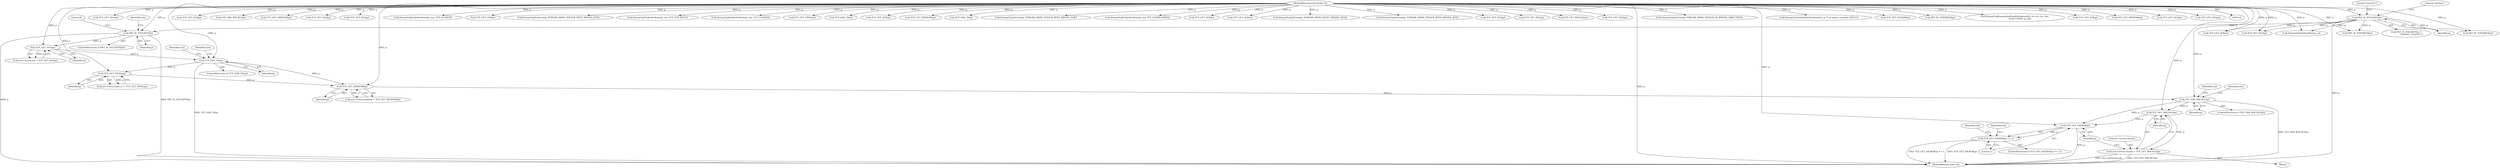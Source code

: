 digraph "0_suricata_843d0b7a10bb45627f94764a6c5d468a24143345_1@pointer" {
"1000798" [label="(Call,TCP_GET_WSCALE(p))"];
"1000784" [label="(Call,TCP_HAS_WSCALE(p))"];
"1000781" [label="(Call,TCP_GET_WINDOW(p))"];
"1000723" [label="(Call,TCP_HAS_TS(p))"];
"1000697" [label="(Call,TCP_GET_SEQ(p))"];
"1000680" [label="(Call,PKT_IS_TOCLIENT(p))"];
"1000142" [label="(Call,PKT_IS_TOCLIENT(p))"];
"1000126" [label="(MethodParameterIn,Packet *p)"];
"1000732" [label="(Call,TCP_GET_TSVAL(p))"];
"1000792" [label="(Call,ssn->server.wscale = TCP_GET_WSCALE(p))"];
"1000816" [label="(Call,TCP_GET_SACKOK(p))"];
"1000815" [label="(Call,TCP_GET_SACKOK(p) == 1)"];
"1000697" [label="(Call,TCP_GET_SEQ(p))"];
"1000145" [label="(Literal,\"toserver\")"];
"1000889" [label="(Call,TCP_GET_SEQ(p))"];
"1000903" [label="(Call,TCP_GET_SEQ(p))"];
"1000818" [label="(Literal,1)"];
"1000698" [label="(Identifier,p)"];
"1000789" [label="(Identifier,ssn)"];
"1001128" [label="(MethodReturn,static int)"];
"1000640" [label="(Call,TCP_GET_ACK(p))"];
"1000679" [label="(ControlStructure,if (PKT_IS_TOCLIENT(p)))"];
"1000493" [label="(Call,TCP_HAS_WSCALE(p))"];
"1000368" [label="(Call,TCP_GET_WINDOW(p))"];
"1000785" [label="(Identifier,p)"];
"1000142" [label="(Call,PKT_IS_TOCLIENT(p))"];
"1001022" [label="(Call,TCP_GET_SEQ(p))"];
"1000939" [label="(Call,TCP_GET_SEQ(p))"];
"1000817" [label="(Identifier,p)"];
"1000726" [label="(Call,ssn->server.last_ts = TCP_GET_TSVAL(p))"];
"1000609" [label="(Call,PKT_IS_TOSERVER(p))"];
"1000798" [label="(Call,TCP_GET_WSCALE(p))"];
"1000220" [label="(Call,StreamTcpPacketSetState(p, ssn, TCP_CLOSED))"];
"1000965" [label="(Call,TCP_GET_ACK(p))"];
"1000729" [label="(Identifier,ssn)"];
"1000308" [label="(Call,StreamTcpSetEvent(p, STREAM_4WHS_SYNACK_WITH_WRONG_SYN))"];
"1000324" [label="(Call,StreamTcpPacketSetState(p, ssn, TCP_SYN_RECV))"];
"1000786" [label="(Block,)"];
"1001127" [label="(Literal,0)"];
"1000144" [label="(Literal,\"toclient\")"];
"1000202" [label="(Call,StreamTcpPacketSetState(p, ssn, TCP_CLOSED))"];
"1000814" [label="(ControlStructure,if (TCP_GET_SACKOK(p) == 1))"];
"1000396" [label="(Call,TCP_GET_TSVAL(p))"];
"1001048" [label="(Call,TCP_HAS_TS(p))"];
"1000783" [label="(ControlStructure,if (TCP_HAS_WSCALE(p)))"];
"1000624" [label="(Call,TCP_GET_ACK(p))"];
"1000816" [label="(Call,TCP_GET_SACKOK(p))"];
"1000822" [label="(Identifier,ssn)"];
"1000179" [label="(Call,TCP_GET_WINDOW(p))"];
"1000829" [label="(Identifier,ssn)"];
"1000380" [label="(Call,TCP_HAS_TS(p))"];
"1000126" [label="(MethodParameterIn,Packet *p)"];
"1000680" [label="(Call,PKT_IS_TOCLIENT(p))"];
"1000279" [label="(Call,StreamTcpSetEvent(p, STREAM_4WHS_SYNACK_WITH_WRONG_ACK))"];
"1000918" [label="(Call,StreamTcpPacketSetState(p, ssn, TCP_ESTABLISHED))"];
"1000722" [label="(ControlStructure,if (TCP_HAS_TS(p)))"];
"1000285" [label="(Call,TCP_GET_ACK(p))"];
"1000723" [label="(Call,TCP_HAS_TS(p))"];
"1000792" [label="(Call,ssn->server.wscale = TCP_GET_WSCALE(p))"];
"1000815" [label="(Call,TCP_GET_SACKOK(p) == 1)"];
"1000183" [label="(Call,TCP_GET_ACK(p))"];
"1000681" [label="(Identifier,p)"];
"1000897" [label="(Call,StreamTcpSetEvent(p, STREAM_3WHS_ASYNC_WRONG_SEQ))"];
"1000799" [label="(Identifier,p)"];
"1000634" [label="(Call,StreamTcpSetEvent(p, STREAM_3WHS_SYNACK_WITH_WRONG_ACK))"];
"1000170" [label="(Call,TCP_GET_SEQ(p))"];
"1000733" [label="(Identifier,p)"];
"1000781" [label="(Call,TCP_GET_WINDOW(p))"];
"1001016" [label="(Call,TCP_GET_SEQ(p))"];
"1000685" [label="(Identifier,ssn)"];
"1000804" [label="(Identifier,ssn)"];
"1000143" [label="(Identifier,p)"];
"1000724" [label="(Identifier,p)"];
"1000502" [label="(Call,TCP_GET_WSCALE(p))"];
"1000314" [label="(Call,TCP_GET_SEQ(p))"];
"1000269" [label="(Call,TCP_GET_ACK(p))"];
"1000612" [label="(Call,StreamTcpSetEvent(p, STREAM_3WHS_SYNACK_IN_WRONG_DIRECTION))"];
"1000782" [label="(Identifier,p)"];
"1000157" [label="(Call,StreamTcpValidateRst(ssn, p))"];
"1000652" [label="(Call,StreamTcp3whsSynAckUpdate(ssn, p, /* no queue override */NULL))"];
"1000521" [label="(Call,TCP_GET_SACKOK(p))"];
"1000784" [label="(Call,TCP_HAS_WSCALE(p))"];
"1000164" [label="(Call,PKT_IS_TOSERVER(p))"];
"1000732" [label="(Call,TCP_GET_TSVAL(p))"];
"1000778" [label="(Identifier,ssn)"];
"1000141" [label="(Call,PKT_IS_TOCLIENT(p) ?\n               \"toclient\":\"toserver\")"];
"1001109" [label="(Call,StreamTcpReassembleHandleSegment(tv, stt->ra_ctx, ssn,\n                &ssn->client, p, pq))"];
"1000691" [label="(Call,ssn->server.isn = TCP_GET_SEQ(p))"];
"1000260" [label="(Call,PKT_IS_TOSERVER(p))"];
"1000793" [label="(Call,ssn->server.wscale)"];
"1000471" [label="(Call,TCP_GET_ACK(p))"];
"1000775" [label="(Call,ssn->server.window = TCP_GET_WINDOW(p))"];
"1000931" [label="(Call,TCP_GET_WINDOW(p))"];
"1000337" [label="(Call,TCP_GET_SEQ(p))"];
"1000300" [label="(Call,TCP_GET_SEQ(p))"];
"1000798" -> "1000792"  [label="AST: "];
"1000798" -> "1000799"  [label="CFG: "];
"1000799" -> "1000798"  [label="AST: "];
"1000792" -> "1000798"  [label="CFG: "];
"1000798" -> "1000792"  [label="DDG: p"];
"1000784" -> "1000798"  [label="DDG: p"];
"1000126" -> "1000798"  [label="DDG: p"];
"1000798" -> "1000816"  [label="DDG: p"];
"1000784" -> "1000783"  [label="AST: "];
"1000784" -> "1000785"  [label="CFG: "];
"1000785" -> "1000784"  [label="AST: "];
"1000789" -> "1000784"  [label="CFG: "];
"1000804" -> "1000784"  [label="CFG: "];
"1000784" -> "1001128"  [label="DDG: TCP_HAS_WSCALE(p)"];
"1000781" -> "1000784"  [label="DDG: p"];
"1000126" -> "1000784"  [label="DDG: p"];
"1000784" -> "1000816"  [label="DDG: p"];
"1000781" -> "1000775"  [label="AST: "];
"1000781" -> "1000782"  [label="CFG: "];
"1000782" -> "1000781"  [label="AST: "];
"1000775" -> "1000781"  [label="CFG: "];
"1000781" -> "1000775"  [label="DDG: p"];
"1000723" -> "1000781"  [label="DDG: p"];
"1000732" -> "1000781"  [label="DDG: p"];
"1000126" -> "1000781"  [label="DDG: p"];
"1000723" -> "1000722"  [label="AST: "];
"1000723" -> "1000724"  [label="CFG: "];
"1000724" -> "1000723"  [label="AST: "];
"1000729" -> "1000723"  [label="CFG: "];
"1000778" -> "1000723"  [label="CFG: "];
"1000723" -> "1001128"  [label="DDG: TCP_HAS_TS(p)"];
"1000697" -> "1000723"  [label="DDG: p"];
"1000126" -> "1000723"  [label="DDG: p"];
"1000723" -> "1000732"  [label="DDG: p"];
"1000697" -> "1000691"  [label="AST: "];
"1000697" -> "1000698"  [label="CFG: "];
"1000698" -> "1000697"  [label="AST: "];
"1000691" -> "1000697"  [label="CFG: "];
"1000697" -> "1000691"  [label="DDG: p"];
"1000680" -> "1000697"  [label="DDG: p"];
"1000126" -> "1000697"  [label="DDG: p"];
"1000680" -> "1000679"  [label="AST: "];
"1000680" -> "1000681"  [label="CFG: "];
"1000681" -> "1000680"  [label="AST: "];
"1000685" -> "1000680"  [label="CFG: "];
"1001127" -> "1000680"  [label="CFG: "];
"1000680" -> "1001128"  [label="DDG: p"];
"1000680" -> "1001128"  [label="DDG: PKT_IS_TOCLIENT(p)"];
"1000142" -> "1000680"  [label="DDG: p"];
"1000126" -> "1000680"  [label="DDG: p"];
"1000142" -> "1000141"  [label="AST: "];
"1000142" -> "1000143"  [label="CFG: "];
"1000143" -> "1000142"  [label="AST: "];
"1000144" -> "1000142"  [label="CFG: "];
"1000145" -> "1000142"  [label="CFG: "];
"1000142" -> "1001128"  [label="DDG: p"];
"1000126" -> "1000142"  [label="DDG: p"];
"1000142" -> "1000157"  [label="DDG: p"];
"1000142" -> "1000260"  [label="DDG: p"];
"1000142" -> "1000269"  [label="DDG: p"];
"1000142" -> "1000609"  [label="DDG: p"];
"1000142" -> "1000889"  [label="DDG: p"];
"1000126" -> "1000124"  [label="AST: "];
"1000126" -> "1001128"  [label="DDG: p"];
"1000126" -> "1000157"  [label="DDG: p"];
"1000126" -> "1000164"  [label="DDG: p"];
"1000126" -> "1000170"  [label="DDG: p"];
"1000126" -> "1000179"  [label="DDG: p"];
"1000126" -> "1000183"  [label="DDG: p"];
"1000126" -> "1000202"  [label="DDG: p"];
"1000126" -> "1000220"  [label="DDG: p"];
"1000126" -> "1000260"  [label="DDG: p"];
"1000126" -> "1000269"  [label="DDG: p"];
"1000126" -> "1000279"  [label="DDG: p"];
"1000126" -> "1000285"  [label="DDG: p"];
"1000126" -> "1000300"  [label="DDG: p"];
"1000126" -> "1000308"  [label="DDG: p"];
"1000126" -> "1000314"  [label="DDG: p"];
"1000126" -> "1000324"  [label="DDG: p"];
"1000126" -> "1000337"  [label="DDG: p"];
"1000126" -> "1000368"  [label="DDG: p"];
"1000126" -> "1000380"  [label="DDG: p"];
"1000126" -> "1000396"  [label="DDG: p"];
"1000126" -> "1000471"  [label="DDG: p"];
"1000126" -> "1000493"  [label="DDG: p"];
"1000126" -> "1000502"  [label="DDG: p"];
"1000126" -> "1000521"  [label="DDG: p"];
"1000126" -> "1000609"  [label="DDG: p"];
"1000126" -> "1000612"  [label="DDG: p"];
"1000126" -> "1000624"  [label="DDG: p"];
"1000126" -> "1000634"  [label="DDG: p"];
"1000126" -> "1000640"  [label="DDG: p"];
"1000126" -> "1000652"  [label="DDG: p"];
"1000126" -> "1000732"  [label="DDG: p"];
"1000126" -> "1000816"  [label="DDG: p"];
"1000126" -> "1000889"  [label="DDG: p"];
"1000126" -> "1000897"  [label="DDG: p"];
"1000126" -> "1000903"  [label="DDG: p"];
"1000126" -> "1000918"  [label="DDG: p"];
"1000126" -> "1000931"  [label="DDG: p"];
"1000126" -> "1000939"  [label="DDG: p"];
"1000126" -> "1000965"  [label="DDG: p"];
"1000126" -> "1001016"  [label="DDG: p"];
"1000126" -> "1001022"  [label="DDG: p"];
"1000126" -> "1001048"  [label="DDG: p"];
"1000126" -> "1001109"  [label="DDG: p"];
"1000732" -> "1000726"  [label="AST: "];
"1000732" -> "1000733"  [label="CFG: "];
"1000733" -> "1000732"  [label="AST: "];
"1000726" -> "1000732"  [label="CFG: "];
"1000732" -> "1000726"  [label="DDG: p"];
"1000792" -> "1000786"  [label="AST: "];
"1000793" -> "1000792"  [label="AST: "];
"1000817" -> "1000792"  [label="CFG: "];
"1000792" -> "1001128"  [label="DDG: ssn->server.wscale"];
"1000792" -> "1001128"  [label="DDG: TCP_GET_WSCALE(p)"];
"1000816" -> "1000815"  [label="AST: "];
"1000816" -> "1000817"  [label="CFG: "];
"1000817" -> "1000816"  [label="AST: "];
"1000818" -> "1000816"  [label="CFG: "];
"1000816" -> "1001128"  [label="DDG: p"];
"1000816" -> "1000815"  [label="DDG: p"];
"1000815" -> "1000814"  [label="AST: "];
"1000815" -> "1000818"  [label="CFG: "];
"1000818" -> "1000815"  [label="AST: "];
"1000822" -> "1000815"  [label="CFG: "];
"1000829" -> "1000815"  [label="CFG: "];
"1000815" -> "1001128"  [label="DDG: TCP_GET_SACKOK(p)"];
"1000815" -> "1001128"  [label="DDG: TCP_GET_SACKOK(p) == 1"];
}

